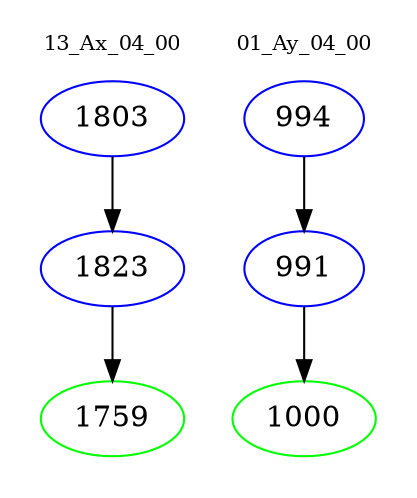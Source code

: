 digraph{
subgraph cluster_0 {
color = white
label = "13_Ax_04_00";
fontsize=10;
T0_1803 [label="1803", color="blue"]
T0_1803 -> T0_1823 [color="black"]
T0_1823 [label="1823", color="blue"]
T0_1823 -> T0_1759 [color="black"]
T0_1759 [label="1759", color="green"]
}
subgraph cluster_1 {
color = white
label = "01_Ay_04_00";
fontsize=10;
T1_994 [label="994", color="blue"]
T1_994 -> T1_991 [color="black"]
T1_991 [label="991", color="blue"]
T1_991 -> T1_1000 [color="black"]
T1_1000 [label="1000", color="green"]
}
}
